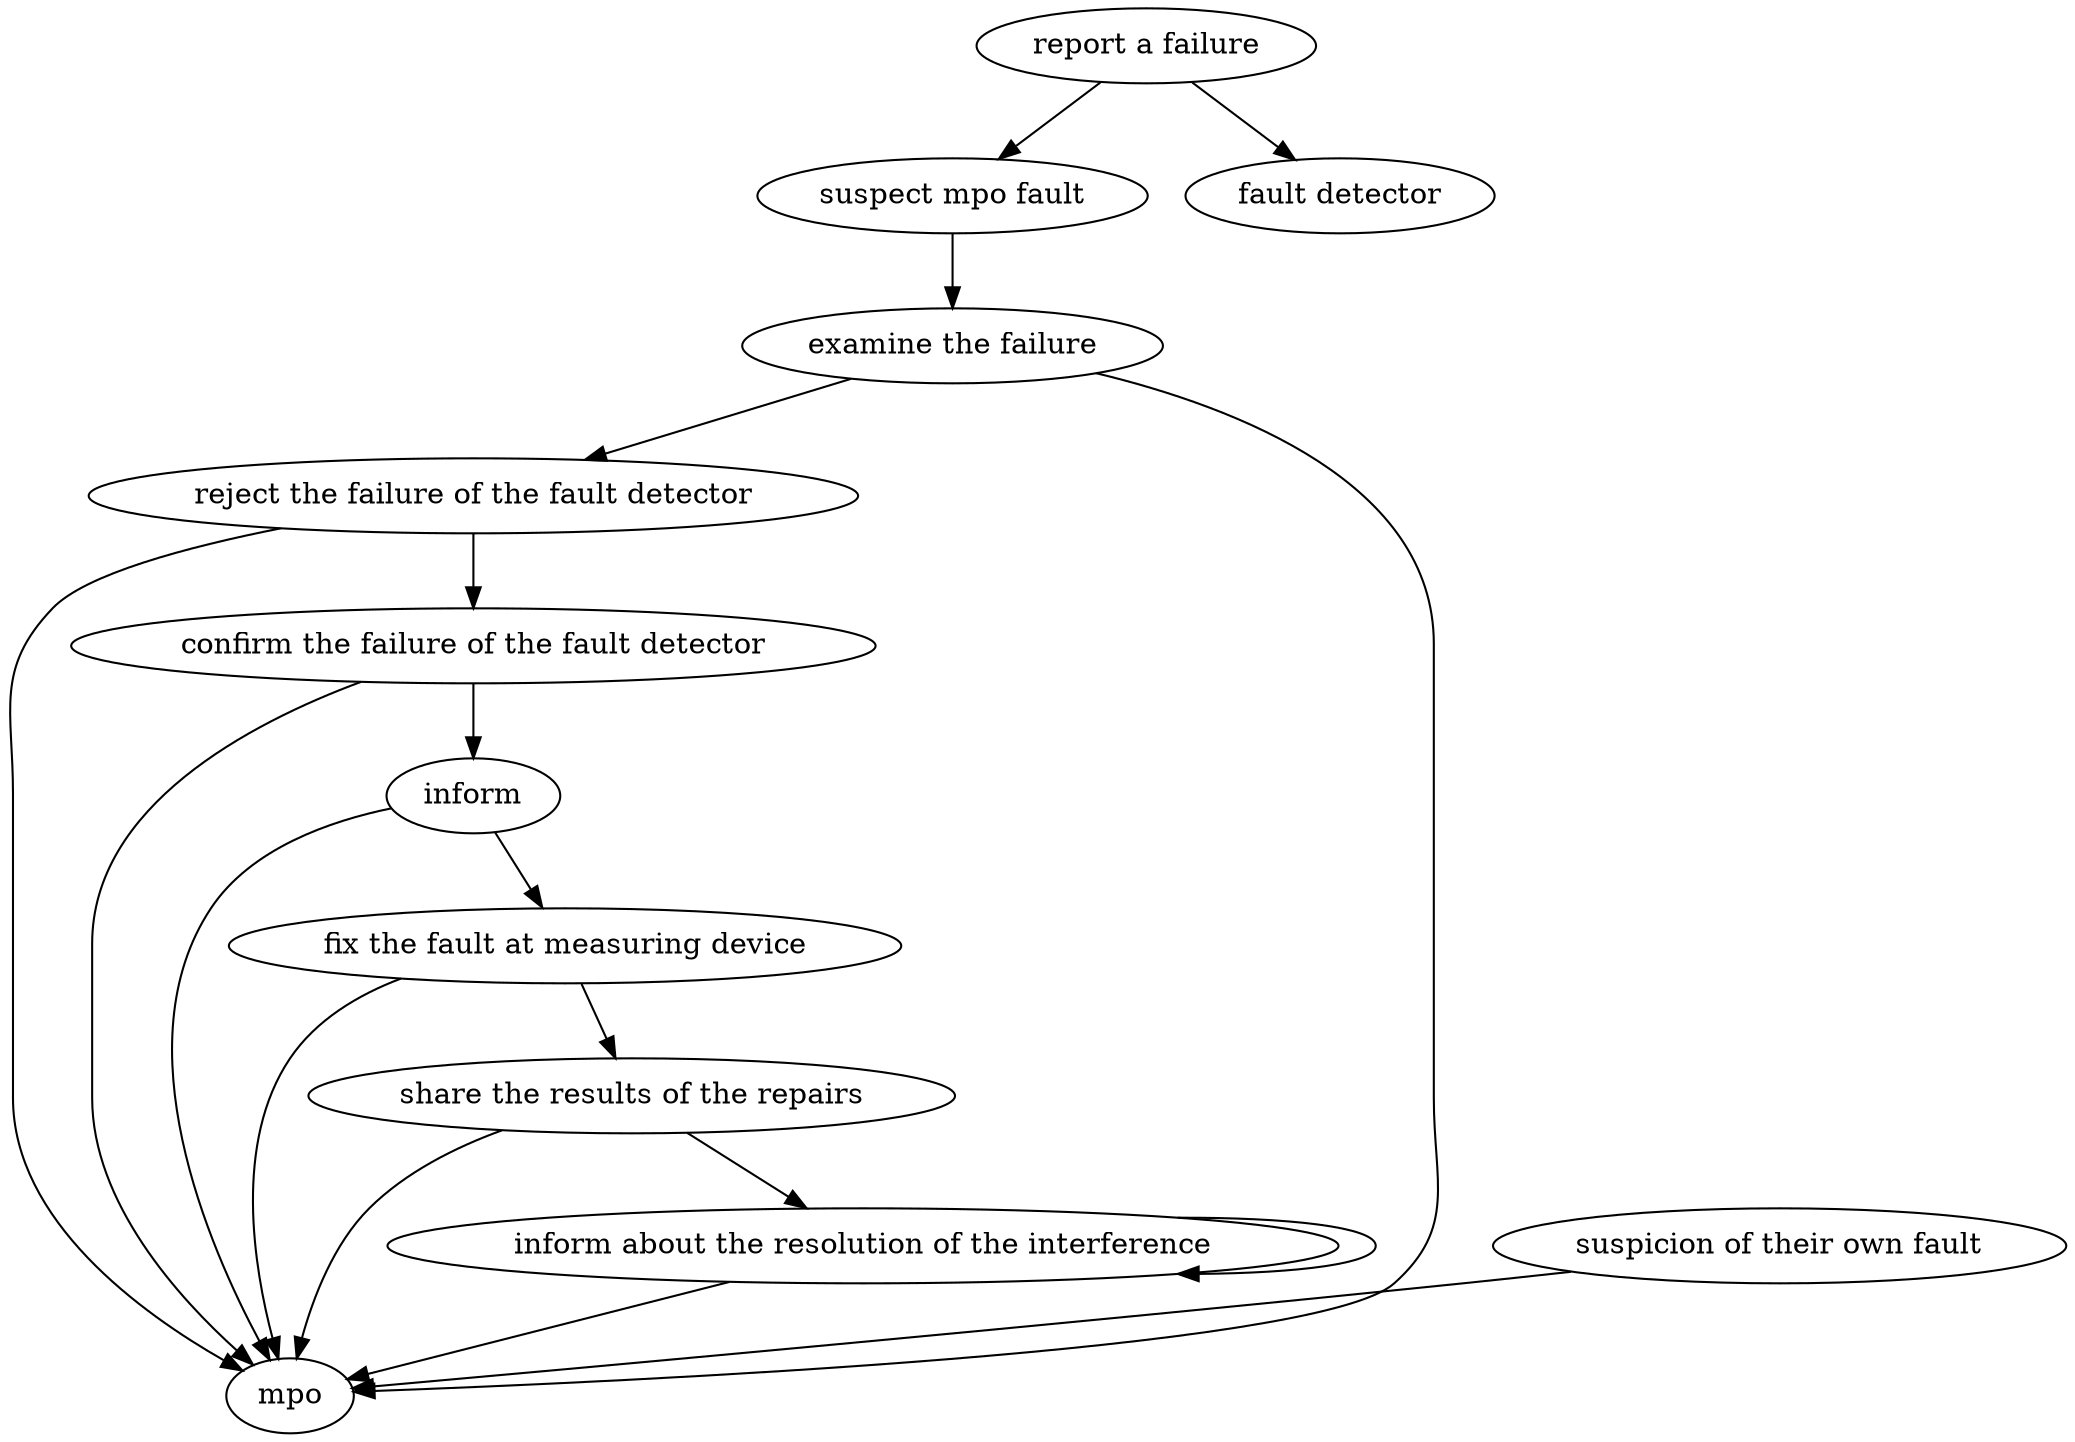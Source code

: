digraph "doc-10.10" {
	graph [name="doc-10.10"];
	"report a failure"	[attrs="{'type': 'Activity', 'label': 'report a failure'}"];
	"suspect mpo fault"	[attrs="{'type': 'Activity', 'label': 'suspect mpo fault'}"];
	"report a failure" -> "suspect mpo fault"	[attrs="{'type': 'flow', 'label': 'flow'}"];
	"fault detector"	[attrs="{'type': 'Actor', 'label': 'fault detector'}"];
	"report a failure" -> "fault detector"	[attrs="{'type': 'actor performer', 'label': 'actor performer'}"];
	"examine the failure"	[attrs="{'type': 'Activity', 'label': 'examine the failure'}"];
	"suspect mpo fault" -> "examine the failure"	[attrs="{'type': 'flow', 'label': 'flow'}"];
	"reject the failure of the fault detector"	[attrs="{'type': 'Activity', 'label': 'reject the failure of the fault detector'}"];
	"examine the failure" -> "reject the failure of the fault detector"	[attrs="{'type': 'flow', 'label': 'flow'}"];
	mpo	[attrs="{'type': 'Actor', 'label': 'mpo'}"];
	"examine the failure" -> mpo	[attrs="{'type': 'actor performer', 'label': 'actor performer'}"];
	"confirm the failure of the fault detector"	[attrs="{'type': 'Activity', 'label': 'confirm the failure of the fault detector'}"];
	"reject the failure of the fault detector" -> "confirm the failure of the fault detector"	[attrs="{'type': 'flow', 'label': 'flow'}"];
	"reject the failure of the fault detector" -> mpo	[attrs="{'type': 'actor performer', 'label': 'actor performer'}"];
	inform	[attrs="{'type': 'Activity', 'label': 'inform'}"];
	"confirm the failure of the fault detector" -> inform	[attrs="{'type': 'flow', 'label': 'flow'}"];
	"confirm the failure of the fault detector" -> mpo	[attrs="{'type': 'actor performer', 'label': 'actor performer'}"];
	"fix the fault at measuring device"	[attrs="{'type': 'Activity', 'label': 'fix the fault at measuring device'}"];
	inform -> "fix the fault at measuring device"	[attrs="{'type': 'flow', 'label': 'flow'}"];
	inform -> mpo	[attrs="{'type': 'actor performer', 'label': 'actor performer'}"];
	"share the results of the repairs"	[attrs="{'type': 'Activity', 'label': 'share the results of the repairs'}"];
	"fix the fault at measuring device" -> "share the results of the repairs"	[attrs="{'type': 'flow', 'label': 'flow'}"];
	"fix the fault at measuring device" -> mpo	[attrs="{'type': 'actor performer', 'label': 'actor performer'}"];
	"inform about the resolution of the interference"	[attrs="{'type': 'Activity', 'label': 'inform about the resolution of the interference'}"];
	"share the results of the repairs" -> "inform about the resolution of the interference"	[attrs="{'type': 'flow', 'label': 'flow'}"];
	"share the results of the repairs" -> mpo	[attrs="{'type': 'actor performer', 'label': 'actor performer'}"];
	"inform about the resolution of the interference" -> "inform about the resolution of the interference"	[attrs="{'type': 'flow', 'label': 'flow'}"];
	"inform about the resolution of the interference" -> mpo	[attrs="{'type': 'actor performer', 'label': 'actor performer'}"];
	"suspicion of their own fault"	[attrs="{'type': 'Activity', 'label': 'suspicion of their own fault'}"];
	"suspicion of their own fault" -> mpo	[attrs="{'type': 'actor performer', 'label': 'actor performer'}"];
}

